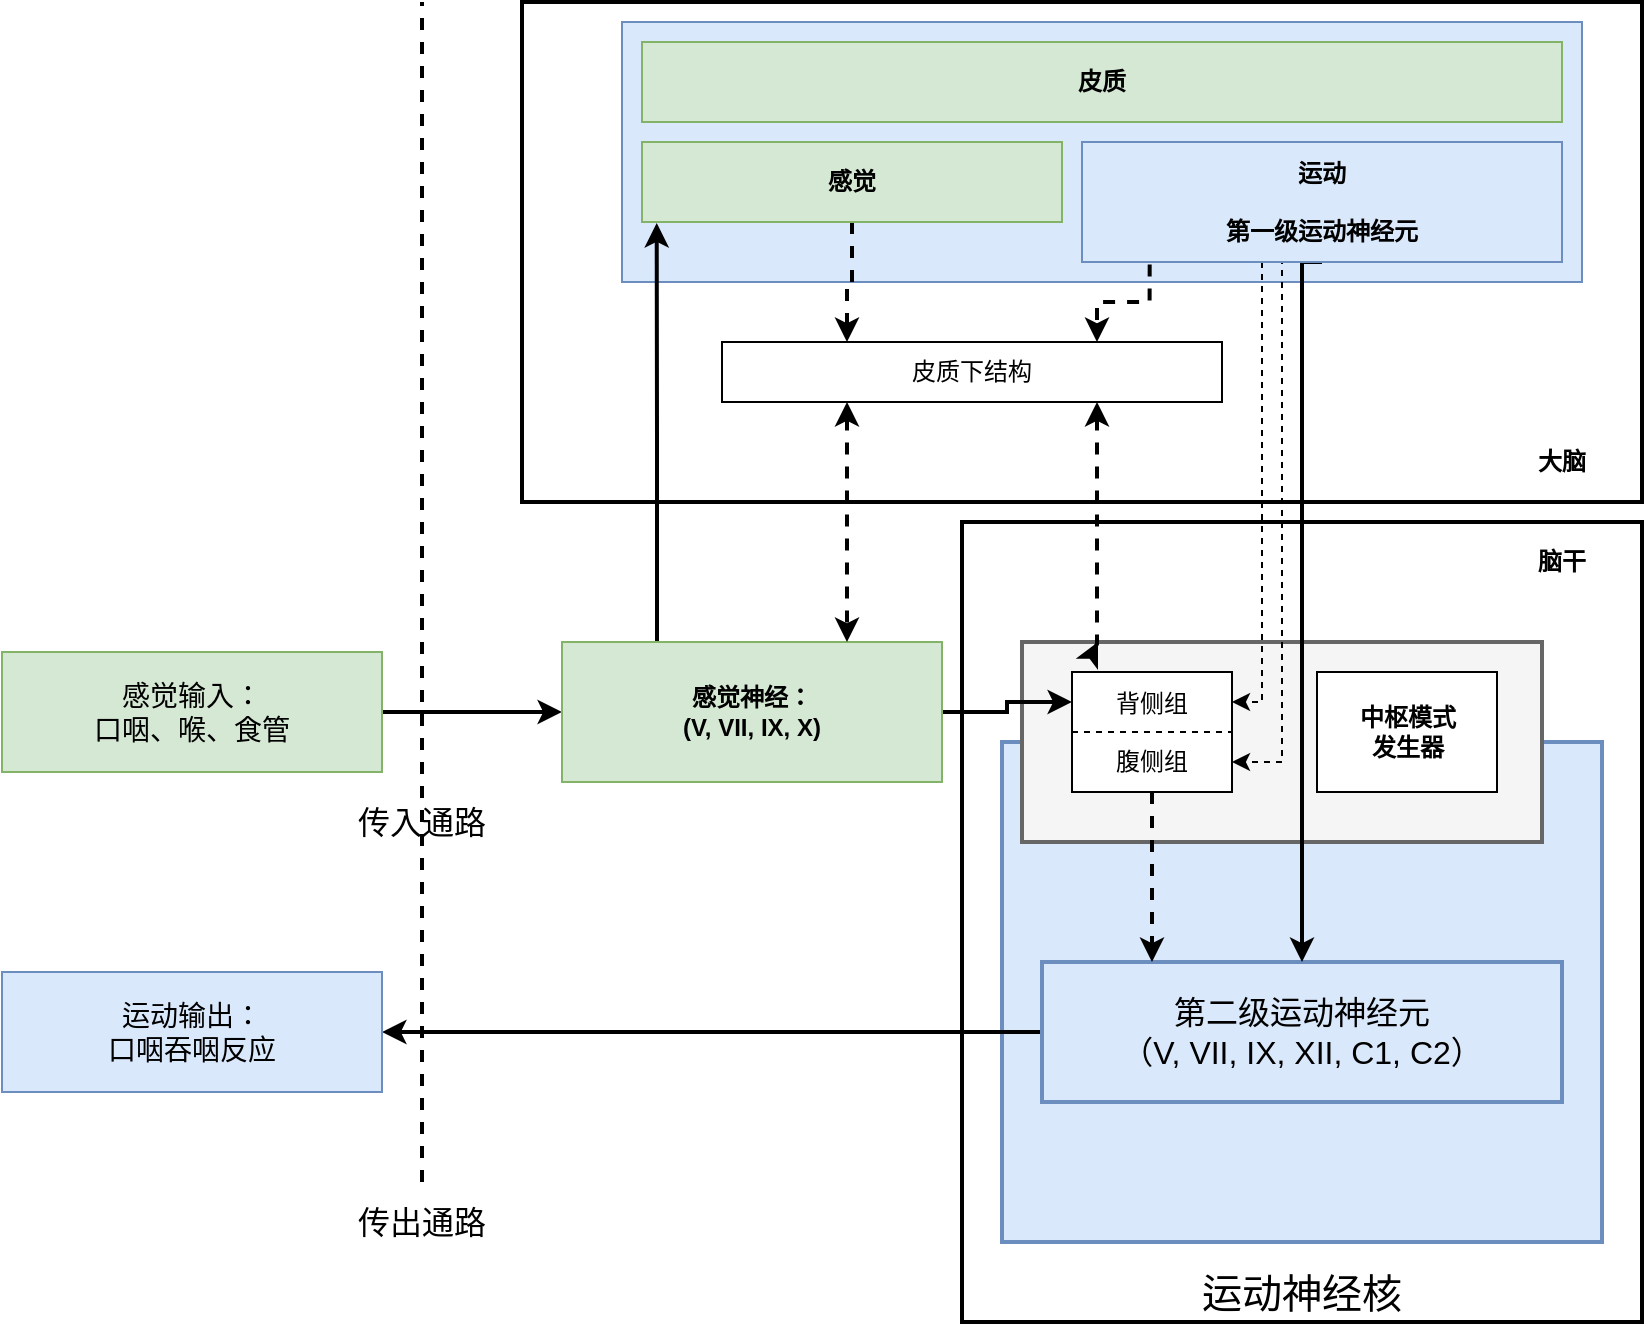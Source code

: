 <mxfile version="20.0.4" type="github"><diagram id="2KnrFQ9Z0V7uoiKfAL4g" name="Page-1"><mxGraphModel dx="1183" dy="1935" grid="1" gridSize="10" guides="1" tooltips="1" connect="1" arrows="1" fold="1" page="1" pageScale="1" pageWidth="827" pageHeight="1169" math="0" shadow="0"><root><mxCell id="0"/><mxCell id="1" parent="0"/><mxCell id="kHu39sgshsZM4ldxTO4M-22" value="&lt;font style=&quot;font-size: 20px;&quot;&gt;运动神经核&lt;/font&gt;" style="rounded=0;whiteSpace=wrap;html=1;strokeWidth=2;verticalAlign=bottom;" vertex="1" parent="1"><mxGeometry x="510" y="250" width="340" height="400" as="geometry"/></mxCell><mxCell id="kHu39sgshsZM4ldxTO4M-25" value="" style="rounded=0;whiteSpace=wrap;html=1;strokeWidth=2;verticalAlign=bottom;fillColor=#dae8fc;strokeColor=#6c8ebf;" vertex="1" parent="1"><mxGeometry x="530" y="360" width="300" height="250" as="geometry"/></mxCell><mxCell id="kHu39sgshsZM4ldxTO4M-35" style="edgeStyle=orthogonalEdgeStyle;rounded=0;orthogonalLoop=1;jettySize=auto;html=1;exitX=0;exitY=0.5;exitDx=0;exitDy=0;entryX=1;entryY=0.5;entryDx=0;entryDy=0;fontSize=16;startArrow=none;startFill=0;strokeWidth=2;" edge="1" parent="1" source="kHu39sgshsZM4ldxTO4M-14" target="kHu39sgshsZM4ldxTO4M-2"><mxGeometry relative="1" as="geometry"/></mxCell><mxCell id="kHu39sgshsZM4ldxTO4M-14" value="&lt;font style=&quot;font-size: 16px;&quot;&gt;第二级运动神经元&lt;br&gt;（V, VII, IX, XII, C1, C2）&lt;/font&gt;" style="rounded=0;whiteSpace=wrap;html=1;strokeWidth=2;fillColor=#dae8fc;strokeColor=#6c8ebf;" vertex="1" parent="1"><mxGeometry x="550" y="470" width="260" height="70" as="geometry"/></mxCell><mxCell id="kHu39sgshsZM4ldxTO4M-21" value="" style="rounded=0;whiteSpace=wrap;html=1;strokeWidth=2;fillColor=#f5f5f5;fontColor=#333333;strokeColor=#666666;" vertex="1" parent="1"><mxGeometry x="540" y="310" width="260" height="100" as="geometry"/></mxCell><mxCell id="kHu39sgshsZM4ldxTO4M-10" value="" style="rounded=0;whiteSpace=wrap;html=1;strokeWidth=2;" vertex="1" parent="1"><mxGeometry x="290" y="-10" width="560" height="250" as="geometry"/></mxCell><mxCell id="kHu39sgshsZM4ldxTO4M-12" value="" style="rounded=0;whiteSpace=wrap;html=1;fillColor=#dae8fc;strokeColor=#6c8ebf;" vertex="1" parent="1"><mxGeometry x="340" width="480" height="130" as="geometry"/></mxCell><mxCell id="kHu39sgshsZM4ldxTO4M-34" style="edgeStyle=orthogonalEdgeStyle;rounded=0;orthogonalLoop=1;jettySize=auto;html=1;exitX=1;exitY=0.5;exitDx=0;exitDy=0;entryX=0;entryY=0.5;entryDx=0;entryDy=0;fontSize=16;startArrow=none;startFill=0;strokeWidth=2;" edge="1" parent="1" source="kHu39sgshsZM4ldxTO4M-1" target="kHu39sgshsZM4ldxTO4M-3"><mxGeometry relative="1" as="geometry"/></mxCell><mxCell id="kHu39sgshsZM4ldxTO4M-1" value="&lt;font style=&quot;font-size: 14px;&quot;&gt;感觉输入：&lt;br&gt;口咽、喉、食管&lt;/font&gt;" style="rounded=0;whiteSpace=wrap;html=1;align=center;fillColor=#d5e8d4;strokeColor=#82b366;" vertex="1" parent="1"><mxGeometry x="30" y="315" width="190" height="60" as="geometry"/></mxCell><mxCell id="kHu39sgshsZM4ldxTO4M-2" value="&lt;font style=&quot;font-size: 14px;&quot;&gt;运动输出：&lt;br&gt;口咽吞咽反应&lt;/font&gt;" style="rounded=0;whiteSpace=wrap;html=1;align=center;fillColor=#dae8fc;strokeColor=#6c8ebf;" vertex="1" parent="1"><mxGeometry x="30" y="475" width="190" height="60" as="geometry"/></mxCell><mxCell id="kHu39sgshsZM4ldxTO4M-33" style="edgeStyle=orthogonalEdgeStyle;rounded=0;orthogonalLoop=1;jettySize=auto;html=1;exitX=0.25;exitY=0;exitDx=0;exitDy=0;entryX=0.035;entryY=1.013;entryDx=0;entryDy=0;fontSize=16;startArrow=none;startFill=0;strokeWidth=2;entryPerimeter=0;" edge="1" parent="1" source="kHu39sgshsZM4ldxTO4M-3" target="kHu39sgshsZM4ldxTO4M-8"><mxGeometry relative="1" as="geometry"/></mxCell><mxCell id="kHu39sgshsZM4ldxTO4M-39" style="edgeStyle=orthogonalEdgeStyle;rounded=0;orthogonalLoop=1;jettySize=auto;html=1;exitX=1;exitY=0.5;exitDx=0;exitDy=0;entryX=0;entryY=0.25;entryDx=0;entryDy=0;fontSize=14;startArrow=none;startFill=0;strokeWidth=2;" edge="1" parent="1" source="kHu39sgshsZM4ldxTO4M-3" target="kHu39sgshsZM4ldxTO4M-4"><mxGeometry relative="1" as="geometry"/></mxCell><mxCell id="kHu39sgshsZM4ldxTO4M-3" value="&lt;b&gt;感觉神经：&lt;br&gt;(V, VII, IX, X)&lt;/b&gt;" style="rounded=0;whiteSpace=wrap;html=1;align=center;fillColor=#d5e8d4;strokeColor=#82b366;" vertex="1" parent="1"><mxGeometry x="310" y="310" width="190" height="70" as="geometry"/></mxCell><mxCell id="kHu39sgshsZM4ldxTO4M-23" style="edgeStyle=orthogonalEdgeStyle;rounded=0;orthogonalLoop=1;jettySize=auto;html=1;exitX=0.5;exitY=1;exitDx=0;exitDy=0;fontSize=16;strokeWidth=2;dashed=1;" edge="1" parent="1" source="kHu39sgshsZM4ldxTO4M-4"><mxGeometry relative="1" as="geometry"><mxPoint x="605" y="470" as="targetPoint"/><Array as="points"><mxPoint x="605" y="470"/></Array></mxGeometry></mxCell><mxCell id="kHu39sgshsZM4ldxTO4M-4" value="背侧组&lt;br&gt;&lt;br&gt;&lt;div style=&quot;&quot;&gt;&lt;span style=&quot;background-color: initial;&quot;&gt;腹侧组&lt;/span&gt;&lt;/div&gt;" style="rounded=0;whiteSpace=wrap;html=1;align=center;" vertex="1" parent="1"><mxGeometry x="565" y="325" width="80" height="60" as="geometry"/></mxCell><mxCell id="kHu39sgshsZM4ldxTO4M-5" value="&lt;b&gt;中枢模式&lt;br&gt;发生器&lt;/b&gt;" style="rounded=0;whiteSpace=wrap;html=1;align=center;" vertex="1" parent="1"><mxGeometry x="687.5" y="325" width="90" height="60" as="geometry"/></mxCell><mxCell id="kHu39sgshsZM4ldxTO4M-6" value="" style="endArrow=none;dashed=1;html=1;rounded=0;exitX=0;exitY=0.5;exitDx=0;exitDy=0;entryX=1;entryY=0.5;entryDx=0;entryDy=0;" edge="1" parent="1" source="kHu39sgshsZM4ldxTO4M-4" target="kHu39sgshsZM4ldxTO4M-4"><mxGeometry width="50" height="50" relative="1" as="geometry"><mxPoint x="540" y="505" as="sourcePoint"/><mxPoint x="590" y="455" as="targetPoint"/></mxGeometry></mxCell><mxCell id="kHu39sgshsZM4ldxTO4M-7" value="皮质" style="rounded=0;whiteSpace=wrap;html=1;align=center;fontStyle=1;fillColor=#d5e8d4;strokeColor=#82b366;" vertex="1" parent="1"><mxGeometry x="350" y="10" width="460" height="40" as="geometry"/></mxCell><mxCell id="kHu39sgshsZM4ldxTO4M-26" style="rounded=0;orthogonalLoop=1;jettySize=auto;html=1;exitX=0.5;exitY=1;exitDx=0;exitDy=0;fontSize=16;strokeWidth=2;entryX=0.25;entryY=0;entryDx=0;entryDy=0;dashed=1;edgeStyle=orthogonalEdgeStyle;" edge="1" parent="1" source="kHu39sgshsZM4ldxTO4M-8" target="kHu39sgshsZM4ldxTO4M-11"><mxGeometry relative="1" as="geometry"/></mxCell><mxCell id="kHu39sgshsZM4ldxTO4M-8" value="感觉" style="rounded=0;whiteSpace=wrap;html=1;align=center;fontStyle=1;fillColor=#d5e8d4;strokeColor=#82b366;" vertex="1" parent="1"><mxGeometry x="350" y="60" width="210" height="40" as="geometry"/></mxCell><mxCell id="kHu39sgshsZM4ldxTO4M-19" style="edgeStyle=orthogonalEdgeStyle;rounded=0;orthogonalLoop=1;jettySize=auto;html=1;exitX=0.5;exitY=1;exitDx=0;exitDy=0;entryX=1;entryY=0.25;entryDx=0;entryDy=0;dashed=1;" edge="1" parent="1" source="kHu39sgshsZM4ldxTO4M-9" target="kHu39sgshsZM4ldxTO4M-4"><mxGeometry relative="1" as="geometry"><Array as="points"><mxPoint x="660" y="120"/><mxPoint x="660" y="340"/></Array></mxGeometry></mxCell><mxCell id="kHu39sgshsZM4ldxTO4M-24" style="edgeStyle=orthogonalEdgeStyle;rounded=0;orthogonalLoop=1;jettySize=auto;html=1;exitX=0.5;exitY=1;exitDx=0;exitDy=0;entryX=0.5;entryY=0;entryDx=0;entryDy=0;fontSize=16;strokeWidth=2;" edge="1" parent="1" source="kHu39sgshsZM4ldxTO4M-9" target="kHu39sgshsZM4ldxTO4M-14"><mxGeometry relative="1" as="geometry"><Array as="points"><mxPoint x="680" y="120"/></Array></mxGeometry></mxCell><mxCell id="kHu39sgshsZM4ldxTO4M-29" style="edgeStyle=orthogonalEdgeStyle;rounded=0;orthogonalLoop=1;jettySize=auto;html=1;exitX=0.141;exitY=1.021;exitDx=0;exitDy=0;entryX=0.75;entryY=0;entryDx=0;entryDy=0;dashed=1;fontSize=16;startArrow=none;startFill=0;strokeWidth=2;exitPerimeter=0;" edge="1" parent="1" source="kHu39sgshsZM4ldxTO4M-9" target="kHu39sgshsZM4ldxTO4M-11"><mxGeometry relative="1" as="geometry"/></mxCell><mxCell id="kHu39sgshsZM4ldxTO4M-31" style="edgeStyle=orthogonalEdgeStyle;rounded=0;orthogonalLoop=1;jettySize=auto;html=1;exitX=0.5;exitY=1;exitDx=0;exitDy=0;entryX=1;entryY=0.75;entryDx=0;entryDy=0;dashed=1;fontSize=16;startArrow=none;startFill=0;strokeWidth=1;" edge="1" parent="1" source="kHu39sgshsZM4ldxTO4M-9" target="kHu39sgshsZM4ldxTO4M-4"><mxGeometry relative="1" as="geometry"><Array as="points"><mxPoint x="670" y="120"/><mxPoint x="670" y="370"/></Array></mxGeometry></mxCell><mxCell id="kHu39sgshsZM4ldxTO4M-9" value="运动&lt;br&gt;&lt;br&gt;第一级运动神经元" style="rounded=0;whiteSpace=wrap;html=1;align=center;fontStyle=1;fillColor=#dae8fc;strokeColor=#6c8ebf;" vertex="1" parent="1"><mxGeometry x="570" y="60" width="240" height="60" as="geometry"/></mxCell><mxCell id="kHu39sgshsZM4ldxTO4M-27" style="edgeStyle=orthogonalEdgeStyle;rounded=0;orthogonalLoop=1;jettySize=auto;html=1;exitX=0.25;exitY=1;exitDx=0;exitDy=0;entryX=0.75;entryY=0;entryDx=0;entryDy=0;dashed=1;fontSize=16;strokeWidth=2;startArrow=classic;startFill=1;" edge="1" parent="1" source="kHu39sgshsZM4ldxTO4M-11" target="kHu39sgshsZM4ldxTO4M-3"><mxGeometry relative="1" as="geometry"/></mxCell><mxCell id="kHu39sgshsZM4ldxTO4M-30" style="edgeStyle=orthogonalEdgeStyle;rounded=0;orthogonalLoop=1;jettySize=auto;html=1;exitX=0.75;exitY=1;exitDx=0;exitDy=0;dashed=1;fontSize=16;startArrow=classic;startFill=1;strokeWidth=2;" edge="1" parent="1" source="kHu39sgshsZM4ldxTO4M-11"><mxGeometry relative="1" as="geometry"><mxPoint x="578" y="310" as="targetPoint"/><Array as="points"><mxPoint x="578" y="311"/></Array></mxGeometry></mxCell><mxCell id="kHu39sgshsZM4ldxTO4M-11" value="皮质下结构" style="rounded=0;whiteSpace=wrap;html=1;align=center;" vertex="1" parent="1"><mxGeometry x="390" y="160" width="250" height="30" as="geometry"/></mxCell><mxCell id="kHu39sgshsZM4ldxTO4M-13" value="大脑" style="rounded=0;whiteSpace=wrap;html=1;gradientColor=none;fillColor=#FFFFFF;strokeWidth=1;dashed=1;opacity=0;fontStyle=1" vertex="1" parent="1"><mxGeometry x="770" y="200" width="80" height="40" as="geometry"/></mxCell><mxCell id="kHu39sgshsZM4ldxTO4M-15" value="脑干" style="rounded=0;whiteSpace=wrap;html=1;gradientColor=none;fillColor=#FFFFFF;strokeWidth=1;dashed=1;opacity=0;fontStyle=1" vertex="1" parent="1"><mxGeometry x="770" y="250" width="80" height="40" as="geometry"/></mxCell><mxCell id="kHu39sgshsZM4ldxTO4M-36" value="" style="endArrow=none;dashed=1;html=1;rounded=0;fontSize=16;strokeWidth=2;exitX=0.5;exitY=0;exitDx=0;exitDy=0;" edge="1" parent="1" source="kHu39sgshsZM4ldxTO4M-37"><mxGeometry width="50" height="50" relative="1" as="geometry"><mxPoint x="230" y="600" as="sourcePoint"/><mxPoint x="240" y="-10" as="targetPoint"/></mxGeometry></mxCell><mxCell id="kHu39sgshsZM4ldxTO4M-37" value="&lt;font style=&quot;font-size: 16px;&quot;&gt;传出通路&lt;/font&gt;" style="rounded=0;whiteSpace=wrap;html=1;gradientColor=none;fillColor=#FFFFFF;strokeWidth=1;dashed=1;opacity=0;" vertex="1" parent="1"><mxGeometry x="200" y="580" width="80" height="40" as="geometry"/></mxCell><mxCell id="kHu39sgshsZM4ldxTO4M-38" value="&lt;font style=&quot;font-size: 16px;&quot;&gt;传入通路&lt;/font&gt;" style="rounded=0;whiteSpace=wrap;html=1;gradientColor=none;fillColor=#FFFFFF;strokeWidth=1;dashed=1;opacity=0;" vertex="1" parent="1"><mxGeometry x="200" y="380" width="80" height="40" as="geometry"/></mxCell></root></mxGraphModel></diagram></mxfile>